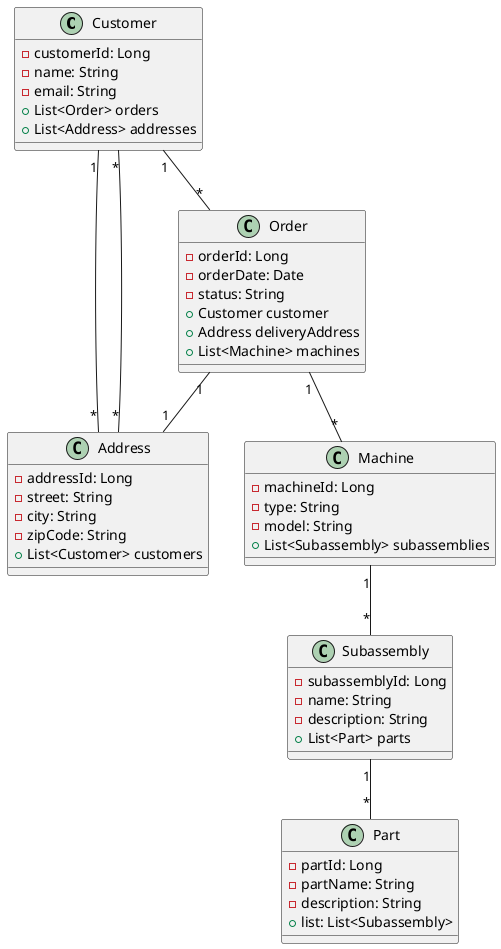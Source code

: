 @startuml

class Customer {
  - customerId: Long
  - name: String
  - email: String
  + List<Order> orders
  + List<Address> addresses
}

class Address {
  - addressId: Long
  - street: String
  - city: String
  - zipCode: String
  + List<Customer> customers
}

class Order {
  - orderId: Long
  - orderDate: Date
  - status: String
  + Customer customer
  + Address deliveryAddress
  + List<Machine> machines
}

class Machine {
  - machineId: Long
  - type: String
  - model: String
  + List<Subassembly> subassemblies
}

class Subassembly {
  - subassemblyId: Long
  - name: String
  - description: String
  + List<Part> parts
}

class Part {
  - partId: Long
  - partName: String
  - description: String
  +list: List<Subassembly>
}

Customer "1" -- "*" Address
Customer "1" -- "*" Order
Address "*" -- "*" Customer
Order "1" -- "1" Address
Order "1" -- "*" Machine
Machine "1" -- "*" Subassembly
Subassembly "1" -- "*" Part

@enduml
